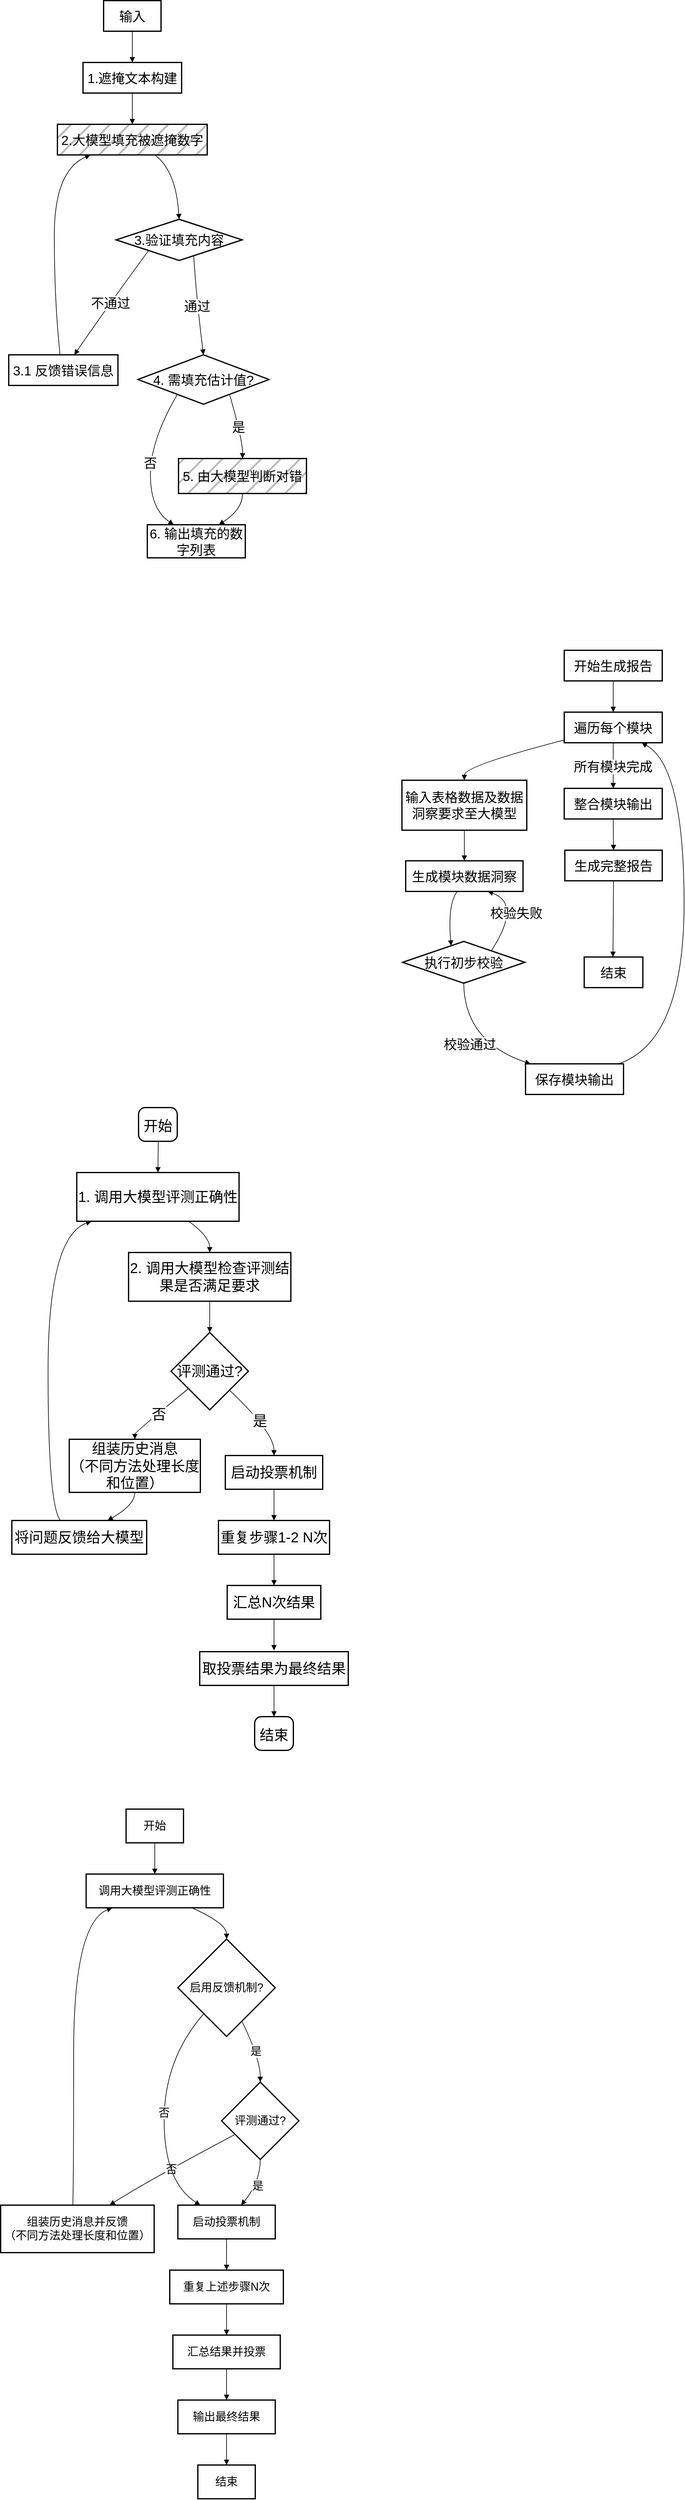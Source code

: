 <mxfile version="26.2.9">
  <diagram name="第 1 页" id="jcsu0ifiuYBYUi2_rB25">
    <mxGraphModel dx="2780" dy="1308" grid="0" gridSize="10" guides="1" tooltips="1" connect="1" arrows="1" fold="1" page="0" pageScale="1" pageWidth="827" pageHeight="1169" math="0" shadow="0">
      <root>
        <mxCell id="0" />
        <mxCell id="1" parent="0" />
        <mxCell id="IDqaXiTxqVLF_361lomE-16" value="输入" style="whiteSpace=wrap;strokeWidth=2;fontSize=21;" parent="1" vertex="1">
          <mxGeometry x="155" y="20" width="92" height="49" as="geometry" />
        </mxCell>
        <mxCell id="IDqaXiTxqVLF_361lomE-17" value="1.遮掩文本构建" style="whiteSpace=wrap;strokeWidth=2;fontSize=21;" parent="1" vertex="1">
          <mxGeometry x="122" y="119" width="158" height="49" as="geometry" />
        </mxCell>
        <mxCell id="IDqaXiTxqVLF_361lomE-18" value="2.大模型填充被遮掩数字" style="whiteSpace=wrap;strokeWidth=2;fontSize=21;fillStyle=hatch;fillColor=#BABABA;" parent="1" vertex="1">
          <mxGeometry x="81" y="218" width="240" height="49" as="geometry" />
        </mxCell>
        <mxCell id="IDqaXiTxqVLF_361lomE-19" value="3.验证填充内容" style="rhombus;strokeWidth=2;whiteSpace=wrap;fontSize=21;" parent="1" vertex="1">
          <mxGeometry x="175" y="370" width="202" height="66" as="geometry" />
        </mxCell>
        <mxCell id="IDqaXiTxqVLF_361lomE-20" value="3.1 反馈错误信息" style="whiteSpace=wrap;strokeWidth=2;fontSize=21;" parent="1" vertex="1">
          <mxGeometry x="3" y="587" width="175" height="49" as="geometry" />
        </mxCell>
        <mxCell id="IDqaXiTxqVLF_361lomE-21" value="4. 需填充估计值?" style="rhombus;strokeWidth=2;whiteSpace=wrap;fontSize=21;" parent="1" vertex="1">
          <mxGeometry x="210" y="587" width="210" height="79" as="geometry" />
        </mxCell>
        <mxCell id="IDqaXiTxqVLF_361lomE-22" value="5. 由大模型判断对错" style="whiteSpace=wrap;strokeWidth=2;fontSize=21;fillStyle=hatch;fillColor=#BABABA;" parent="1" vertex="1">
          <mxGeometry x="275" y="753" width="205" height="56" as="geometry" />
        </mxCell>
        <mxCell id="IDqaXiTxqVLF_361lomE-23" value="6. 输出填充的数字列表" style="whiteSpace=wrap;strokeWidth=2;fontSize=21;" parent="1" vertex="1">
          <mxGeometry x="225" y="859" width="157" height="53" as="geometry" />
        </mxCell>
        <mxCell id="IDqaXiTxqVLF_361lomE-25" value="" style="curved=1;startArrow=none;endArrow=block;exitX=0.5;exitY=1;entryX=0.5;entryY=0;rounded=0;fontSize=21;" parent="1" source="IDqaXiTxqVLF_361lomE-16" target="IDqaXiTxqVLF_361lomE-17" edge="1">
          <mxGeometry relative="1" as="geometry">
            <Array as="points" />
          </mxGeometry>
        </mxCell>
        <mxCell id="IDqaXiTxqVLF_361lomE-26" value="" style="curved=1;startArrow=none;endArrow=block;exitX=0.5;exitY=1;entryX=0.5;entryY=0;rounded=0;fontSize=21;" parent="1" source="IDqaXiTxqVLF_361lomE-17" target="IDqaXiTxqVLF_361lomE-18" edge="1">
          <mxGeometry relative="1" as="geometry">
            <Array as="points" />
          </mxGeometry>
        </mxCell>
        <mxCell id="IDqaXiTxqVLF_361lomE-27" value="" style="curved=1;startArrow=none;endArrow=block;exitX=0.65;exitY=1;entryX=0.5;entryY=0;rounded=0;fontSize=21;" parent="1" source="IDqaXiTxqVLF_361lomE-18" target="IDqaXiTxqVLF_361lomE-19" edge="1">
          <mxGeometry relative="1" as="geometry">
            <Array as="points">
              <mxPoint x="271" y="292" />
            </Array>
          </mxGeometry>
        </mxCell>
        <mxCell id="IDqaXiTxqVLF_361lomE-28" value="不通过" style="curved=1;startArrow=none;endArrow=block;exitX=0.03;exitY=1;entryX=0.6;entryY=0;rounded=0;fontSize=21;" parent="1" source="IDqaXiTxqVLF_361lomE-19" target="IDqaXiTxqVLF_361lomE-20" edge="1">
          <mxGeometry relative="1" as="geometry">
            <Array as="points">
              <mxPoint x="168" y="500" />
            </Array>
          </mxGeometry>
        </mxCell>
        <mxCell id="IDqaXiTxqVLF_361lomE-29" value="" style="curved=1;startArrow=none;endArrow=block;exitX=0.47;exitY=0;entryX=0.22;entryY=1;rounded=0;fontSize=21;" parent="1" source="IDqaXiTxqVLF_361lomE-20" target="IDqaXiTxqVLF_361lomE-18" edge="1">
          <mxGeometry relative="1" as="geometry">
            <Array as="points">
              <mxPoint x="76" y="500" />
              <mxPoint x="76" y="292" />
            </Array>
          </mxGeometry>
        </mxCell>
        <mxCell id="IDqaXiTxqVLF_361lomE-30" value="通过" style="curved=1;startArrow=none;endArrow=block;exitX=0.65;exitY=1;entryX=0.5;entryY=0;rounded=0;fontSize=21;" parent="1" source="IDqaXiTxqVLF_361lomE-19" target="IDqaXiTxqVLF_361lomE-21" edge="1">
          <mxGeometry relative="1" as="geometry">
            <Array as="points">
              <mxPoint x="304" y="500" />
            </Array>
          </mxGeometry>
        </mxCell>
        <mxCell id="IDqaXiTxqVLF_361lomE-31" value="是" style="curved=1;startArrow=none;endArrow=block;exitX=0.83;exitY=1;entryX=0.5;entryY=0;rounded=0;fontSize=21;" parent="1" source="IDqaXiTxqVLF_361lomE-21" target="IDqaXiTxqVLF_361lomE-22" edge="1">
          <mxGeometry relative="1" as="geometry">
            <Array as="points">
              <mxPoint x="378" y="724" />
            </Array>
          </mxGeometry>
        </mxCell>
        <mxCell id="IDqaXiTxqVLF_361lomE-32" value="" style="curved=1;startArrow=none;endArrow=block;exitX=0.5;exitY=1;entryX=0.73;entryY=0;rounded=0;fontSize=21;" parent="1" source="IDqaXiTxqVLF_361lomE-22" target="IDqaXiTxqVLF_361lomE-23" edge="1">
          <mxGeometry relative="1" as="geometry">
            <Array as="points">
              <mxPoint x="378" y="834" />
            </Array>
          </mxGeometry>
        </mxCell>
        <mxCell id="IDqaXiTxqVLF_361lomE-33" value="否" style="curved=1;startArrow=none;endArrow=block;exitX=0.17;exitY=1;entryX=0.27;entryY=0;rounded=0;fontSize=21;" parent="1" source="IDqaXiTxqVLF_361lomE-21" target="IDqaXiTxqVLF_361lomE-23" edge="1">
          <mxGeometry relative="1" as="geometry">
            <Array as="points">
              <mxPoint x="230" y="724" />
              <mxPoint x="230" y="834" />
            </Array>
          </mxGeometry>
        </mxCell>
        <mxCell id="IDqaXiTxqVLF_361lomE-35" value="开始生成报告" style="whiteSpace=wrap;strokeWidth=2;fontSize=21;" parent="1" vertex="1">
          <mxGeometry x="893" y="1060" width="157" height="49" as="geometry" />
        </mxCell>
        <mxCell id="IDqaXiTxqVLF_361lomE-36" value="遍历每个模块" style="whiteSpace=wrap;strokeWidth=2;fontSize=21;" parent="1" vertex="1">
          <mxGeometry x="893" y="1159" width="157" height="49" as="geometry" />
        </mxCell>
        <mxCell id="IDqaXiTxqVLF_361lomE-37" value="输入表格数据及数据洞察要求至大模型" style="whiteSpace=wrap;strokeWidth=2;fontSize=21;" parent="1" vertex="1">
          <mxGeometry x="633" y="1268" width="200" height="80" as="geometry" />
        </mxCell>
        <mxCell id="IDqaXiTxqVLF_361lomE-38" value="生成模块数据洞察" style="whiteSpace=wrap;strokeWidth=2;fontSize=21;" parent="1" vertex="1">
          <mxGeometry x="639" y="1397" width="188" height="49" as="geometry" />
        </mxCell>
        <mxCell id="IDqaXiTxqVLF_361lomE-39" value="执行初步校验" style="rhombus;strokeWidth=2;whiteSpace=wrap;fontSize=21;" parent="1" vertex="1">
          <mxGeometry x="634" y="1526" width="196" height="67" as="geometry" />
        </mxCell>
        <mxCell id="IDqaXiTxqVLF_361lomE-40" value="保存模块输出" style="whiteSpace=wrap;strokeWidth=2;fontSize=21;" parent="1" vertex="1">
          <mxGeometry x="831" y="1722" width="157" height="49" as="geometry" />
        </mxCell>
        <mxCell id="IDqaXiTxqVLF_361lomE-41" value="整合模块输出" style="whiteSpace=wrap;strokeWidth=2;fontSize=21;" parent="1" vertex="1">
          <mxGeometry x="893" y="1281" width="157" height="49" as="geometry" />
        </mxCell>
        <mxCell id="IDqaXiTxqVLF_361lomE-42" value="生成完整报告" style="whiteSpace=wrap;strokeWidth=2;fontSize=21;" parent="1" vertex="1">
          <mxGeometry x="894" y="1380" width="156" height="49" as="geometry" />
        </mxCell>
        <mxCell id="IDqaXiTxqVLF_361lomE-43" value="结束" style="whiteSpace=wrap;strokeWidth=2;fontSize=21;" parent="1" vertex="1">
          <mxGeometry x="925" y="1551" width="94" height="49" as="geometry" />
        </mxCell>
        <mxCell id="IDqaXiTxqVLF_361lomE-44" value="" style="curved=1;startArrow=none;endArrow=block;exitX=0.5;exitY=1;entryX=0.5;entryY=0;rounded=0;fontSize=21;" parent="1" source="IDqaXiTxqVLF_361lomE-35" target="IDqaXiTxqVLF_361lomE-36" edge="1">
          <mxGeometry relative="1" as="geometry">
            <Array as="points" />
          </mxGeometry>
        </mxCell>
        <mxCell id="IDqaXiTxqVLF_361lomE-45" value="" style="curved=1;startArrow=none;endArrow=block;exitX=0;exitY=0.91;entryX=0.5;entryY=0;rounded=0;fontSize=21;" parent="1" source="IDqaXiTxqVLF_361lomE-36" target="IDqaXiTxqVLF_361lomE-37" edge="1">
          <mxGeometry relative="1" as="geometry">
            <Array as="points">
              <mxPoint x="733" y="1245" />
            </Array>
          </mxGeometry>
        </mxCell>
        <mxCell id="IDqaXiTxqVLF_361lomE-46" value="" style="curved=1;startArrow=none;endArrow=block;exitX=0.5;exitY=1;entryX=0.5;entryY=0;rounded=0;fontSize=21;" parent="1" source="IDqaXiTxqVLF_361lomE-37" target="IDqaXiTxqVLF_361lomE-38" edge="1">
          <mxGeometry relative="1" as="geometry">
            <Array as="points" />
          </mxGeometry>
        </mxCell>
        <mxCell id="IDqaXiTxqVLF_361lomE-47" value="" style="curved=1;startArrow=none;endArrow=block;exitX=0.44;exitY=1;entryX=0.37;entryY=0;rounded=0;fontSize=21;" parent="1" source="IDqaXiTxqVLF_361lomE-38" target="IDqaXiTxqVLF_361lomE-39" edge="1">
          <mxGeometry relative="1" as="geometry">
            <Array as="points">
              <mxPoint x="706" y="1466" />
            </Array>
          </mxGeometry>
        </mxCell>
        <mxCell id="IDqaXiTxqVLF_361lomE-48" value="校验失败" style="curved=1;startArrow=none;endArrow=block;exitX=0.91;exitY=0;entryX=0.7;entryY=1;rounded=0;fontSize=21;" parent="1" source="IDqaXiTxqVLF_361lomE-39" target="IDqaXiTxqVLF_361lomE-38" edge="1">
          <mxGeometry relative="1" as="geometry">
            <Array as="points">
              <mxPoint x="825" y="1466" />
            </Array>
          </mxGeometry>
        </mxCell>
        <mxCell id="IDqaXiTxqVLF_361lomE-49" value="校验通过" style="curved=1;startArrow=none;endArrow=block;exitX=0.5;exitY=1;entryX=0.05;entryY=0;rounded=0;fontSize=21;" parent="1" source="IDqaXiTxqVLF_361lomE-39" target="IDqaXiTxqVLF_361lomE-40" edge="1">
          <mxGeometry relative="1" as="geometry">
            <Array as="points">
              <mxPoint x="733" y="1686" />
            </Array>
          </mxGeometry>
        </mxCell>
        <mxCell id="IDqaXiTxqVLF_361lomE-50" value="" style="curved=1;startArrow=none;endArrow=block;exitX=0.95;exitY=0;entryX=0.79;entryY=1;rounded=0;fontSize=21;" parent="1" source="IDqaXiTxqVLF_361lomE-40" target="IDqaXiTxqVLF_361lomE-36" edge="1">
          <mxGeometry relative="1" as="geometry">
            <Array as="points">
              <mxPoint x="1085" y="1686" />
              <mxPoint x="1085" y="1245" />
            </Array>
          </mxGeometry>
        </mxCell>
        <mxCell id="IDqaXiTxqVLF_361lomE-51" value="所有模块完成" style="curved=1;startArrow=none;endArrow=block;exitX=0.5;exitY=1;entryX=0.5;entryY=0;rounded=0;fontSize=21;" parent="1" source="IDqaXiTxqVLF_361lomE-36" target="IDqaXiTxqVLF_361lomE-41" edge="1">
          <mxGeometry relative="1" as="geometry">
            <Array as="points" />
          </mxGeometry>
        </mxCell>
        <mxCell id="IDqaXiTxqVLF_361lomE-52" value="" style="curved=1;startArrow=none;endArrow=block;exitX=0.5;exitY=1;entryX=0.5;entryY=0;rounded=0;fontSize=21;" parent="1" source="IDqaXiTxqVLF_361lomE-41" target="IDqaXiTxqVLF_361lomE-42" edge="1">
          <mxGeometry relative="1" as="geometry">
            <Array as="points" />
          </mxGeometry>
        </mxCell>
        <mxCell id="IDqaXiTxqVLF_361lomE-53" value="" style="curved=1;startArrow=none;endArrow=block;exitX=0.5;exitY=1;entryX=0.49;entryY=0;rounded=0;fontSize=21;" parent="1" source="IDqaXiTxqVLF_361lomE-42" target="IDqaXiTxqVLF_361lomE-43" edge="1">
          <mxGeometry relative="1" as="geometry">
            <Array as="points" />
          </mxGeometry>
        </mxCell>
        <mxCell id="RPZTGEcz5FUfWzpaEWH6-19" value="开始" style="rounded=1;arcSize=20;strokeWidth=2;fontSize=23;" vertex="1" parent="1">
          <mxGeometry x="211" y="1792" width="62" height="54" as="geometry" />
        </mxCell>
        <mxCell id="RPZTGEcz5FUfWzpaEWH6-20" value="1. 调用大模型评测正确性" style="whiteSpace=wrap;strokeWidth=2;fontSize=23;" vertex="1" parent="1">
          <mxGeometry x="112" y="1896" width="260" height="78" as="geometry" />
        </mxCell>
        <mxCell id="RPZTGEcz5FUfWzpaEWH6-21" value="2. 调用大模型检查评测结果是否满足要求" style="whiteSpace=wrap;strokeWidth=2;fontSize=23;" vertex="1" parent="1">
          <mxGeometry x="195" y="2024" width="260" height="78" as="geometry" />
        </mxCell>
        <mxCell id="RPZTGEcz5FUfWzpaEWH6-22" value="评测通过?" style="rhombus;strokeWidth=2;whiteSpace=wrap;fontSize=23;" vertex="1" parent="1">
          <mxGeometry x="263" y="2152" width="124" height="124" as="geometry" />
        </mxCell>
        <mxCell id="RPZTGEcz5FUfWzpaEWH6-23" value="组装历史消息&#xa;（不同方法处理长度和位置）" style="whiteSpace=wrap;strokeWidth=2;fontSize=23;" vertex="1" parent="1">
          <mxGeometry x="100" y="2323" width="210" height="85" as="geometry" />
        </mxCell>
        <mxCell id="RPZTGEcz5FUfWzpaEWH6-24" value="将问题反馈给大模型" style="whiteSpace=wrap;strokeWidth=2;fontSize=23;" vertex="1" parent="1">
          <mxGeometry x="8" y="2453" width="216" height="54" as="geometry" />
        </mxCell>
        <mxCell id="RPZTGEcz5FUfWzpaEWH6-25" value="启动投票机制" style="whiteSpace=wrap;strokeWidth=2;fontSize=23;" vertex="1" parent="1">
          <mxGeometry x="350" y="2349" width="156" height="54" as="geometry" />
        </mxCell>
        <mxCell id="RPZTGEcz5FUfWzpaEWH6-26" value="重复步骤1-2 N次" style="whiteSpace=wrap;strokeWidth=2;fontSize=23;" vertex="1" parent="1">
          <mxGeometry x="339" y="2453" width="178" height="54" as="geometry" />
        </mxCell>
        <mxCell id="RPZTGEcz5FUfWzpaEWH6-27" value="汇总N次结果" style="whiteSpace=wrap;strokeWidth=2;fontSize=23;" vertex="1" parent="1">
          <mxGeometry x="353" y="2557" width="150" height="54" as="geometry" />
        </mxCell>
        <mxCell id="RPZTGEcz5FUfWzpaEWH6-29" value="取投票结果为最终结果" style="whiteSpace=wrap;strokeWidth=2;fontSize=23;" vertex="1" parent="1">
          <mxGeometry x="309" y="2663" width="238" height="54" as="geometry" />
        </mxCell>
        <mxCell id="RPZTGEcz5FUfWzpaEWH6-30" value="结束" style="rounded=1;arcSize=20;strokeWidth=2;fontSize=23;" vertex="1" parent="1">
          <mxGeometry x="397" y="2767" width="62" height="54" as="geometry" />
        </mxCell>
        <mxCell id="RPZTGEcz5FUfWzpaEWH6-31" value="" style="curved=1;startArrow=none;endArrow=block;exitX=0.51;exitY=1;entryX=0.5;entryY=0;rounded=0;fontSize=23;" edge="1" parent="1" source="RPZTGEcz5FUfWzpaEWH6-19" target="RPZTGEcz5FUfWzpaEWH6-20">
          <mxGeometry relative="1" as="geometry">
            <Array as="points" />
          </mxGeometry>
        </mxCell>
        <mxCell id="RPZTGEcz5FUfWzpaEWH6-32" value="" style="curved=1;startArrow=none;endArrow=block;exitX=0.69;exitY=1;entryX=0.5;entryY=0;rounded=0;fontSize=23;" edge="1" parent="1" source="RPZTGEcz5FUfWzpaEWH6-20" target="RPZTGEcz5FUfWzpaEWH6-21">
          <mxGeometry relative="1" as="geometry">
            <Array as="points">
              <mxPoint x="325" y="1999" />
            </Array>
          </mxGeometry>
        </mxCell>
        <mxCell id="RPZTGEcz5FUfWzpaEWH6-33" value="" style="curved=1;startArrow=none;endArrow=block;exitX=0.5;exitY=1;entryX=0.5;entryY=0;rounded=0;fontSize=23;" edge="1" parent="1" source="RPZTGEcz5FUfWzpaEWH6-21" target="RPZTGEcz5FUfWzpaEWH6-22">
          <mxGeometry relative="1" as="geometry">
            <Array as="points" />
          </mxGeometry>
        </mxCell>
        <mxCell id="RPZTGEcz5FUfWzpaEWH6-34" value="否" style="curved=1;startArrow=none;endArrow=block;exitX=0;exitY=0.91;entryX=0.5;entryY=0;rounded=0;fontSize=23;" edge="1" parent="1" source="RPZTGEcz5FUfWzpaEWH6-22" target="RPZTGEcz5FUfWzpaEWH6-23">
          <mxGeometry relative="1" as="geometry">
            <Array as="points">
              <mxPoint x="205" y="2312" />
            </Array>
          </mxGeometry>
        </mxCell>
        <mxCell id="RPZTGEcz5FUfWzpaEWH6-35" value="" style="curved=1;startArrow=none;endArrow=block;exitX=0.5;exitY=1;entryX=0.71;entryY=0;rounded=0;fontSize=23;" edge="1" parent="1" source="RPZTGEcz5FUfWzpaEWH6-23" target="RPZTGEcz5FUfWzpaEWH6-24">
          <mxGeometry relative="1" as="geometry">
            <Array as="points">
              <mxPoint x="205" y="2428" />
            </Array>
          </mxGeometry>
        </mxCell>
        <mxCell id="RPZTGEcz5FUfWzpaEWH6-36" value="" style="curved=1;startArrow=none;endArrow=block;exitX=0.36;exitY=0;entryX=0.09;entryY=1;rounded=0;fontSize=23;" edge="1" parent="1" source="RPZTGEcz5FUfWzpaEWH6-24" target="RPZTGEcz5FUfWzpaEWH6-20">
          <mxGeometry relative="1" as="geometry">
            <Array as="points">
              <mxPoint x="66" y="2428" />
              <mxPoint x="66" y="1999" />
            </Array>
          </mxGeometry>
        </mxCell>
        <mxCell id="RPZTGEcz5FUfWzpaEWH6-37" value="是" style="curved=1;startArrow=none;endArrow=block;exitX=1;exitY=0.98;entryX=0.5;entryY=0;rounded=0;fontSize=23;" edge="1" parent="1" source="RPZTGEcz5FUfWzpaEWH6-22" target="RPZTGEcz5FUfWzpaEWH6-25">
          <mxGeometry relative="1" as="geometry">
            <Array as="points">
              <mxPoint x="428" y="2312" />
            </Array>
          </mxGeometry>
        </mxCell>
        <mxCell id="RPZTGEcz5FUfWzpaEWH6-38" value="" style="curved=1;startArrow=none;endArrow=block;exitX=0.5;exitY=1;entryX=0.5;entryY=0;rounded=0;fontSize=23;" edge="1" parent="1" source="RPZTGEcz5FUfWzpaEWH6-25" target="RPZTGEcz5FUfWzpaEWH6-26">
          <mxGeometry relative="1" as="geometry">
            <Array as="points" />
          </mxGeometry>
        </mxCell>
        <mxCell id="RPZTGEcz5FUfWzpaEWH6-39" value="" style="curved=1;startArrow=none;endArrow=block;exitX=0.5;exitY=1;entryX=0.5;entryY=0;rounded=0;fontSize=23;" edge="1" parent="1" source="RPZTGEcz5FUfWzpaEWH6-26" target="RPZTGEcz5FUfWzpaEWH6-27">
          <mxGeometry relative="1" as="geometry">
            <Array as="points" />
          </mxGeometry>
        </mxCell>
        <mxCell id="RPZTGEcz5FUfWzpaEWH6-40" value="" style="curved=1;startArrow=none;endArrow=block;exitX=0.5;exitY=1;entryX=0.5;entryY=0;rounded=0;fontSize=23;" edge="1" parent="1" source="RPZTGEcz5FUfWzpaEWH6-27">
          <mxGeometry relative="1" as="geometry">
            <Array as="points" />
            <mxPoint x="428" y="2661.0" as="targetPoint" />
          </mxGeometry>
        </mxCell>
        <mxCell id="RPZTGEcz5FUfWzpaEWH6-42" value="" style="curved=1;startArrow=none;endArrow=block;exitX=0.5;exitY=1;entryX=0.5;entryY=0;rounded=0;fontSize=23;" edge="1" parent="1" source="RPZTGEcz5FUfWzpaEWH6-29" target="RPZTGEcz5FUfWzpaEWH6-30">
          <mxGeometry relative="1" as="geometry">
            <Array as="points" />
          </mxGeometry>
        </mxCell>
        <mxCell id="RPZTGEcz5FUfWzpaEWH6-43" value="开始" style="whiteSpace=wrap;strokeWidth=2;fontSize=18;" vertex="1" parent="1">
          <mxGeometry x="191" y="2915" width="92" height="54" as="geometry" />
        </mxCell>
        <mxCell id="RPZTGEcz5FUfWzpaEWH6-44" value="调用大模型评测正确性" style="whiteSpace=wrap;strokeWidth=2;fontSize=18;" vertex="1" parent="1">
          <mxGeometry x="127" y="3019" width="220" height="54" as="geometry" />
        </mxCell>
        <mxCell id="RPZTGEcz5FUfWzpaEWH6-45" value="启用反馈机制?" style="rhombus;strokeWidth=2;whiteSpace=wrap;fontSize=18;" vertex="1" parent="1">
          <mxGeometry x="274" y="3123" width="156" height="156" as="geometry" />
        </mxCell>
        <mxCell id="RPZTGEcz5FUfWzpaEWH6-46" value="评测通过?" style="rhombus;strokeWidth=2;whiteSpace=wrap;fontSize=18;" vertex="1" parent="1">
          <mxGeometry x="344" y="3352" width="124" height="124" as="geometry" />
        </mxCell>
        <mxCell id="RPZTGEcz5FUfWzpaEWH6-47" value="组装历史消息并反馈&#xa;（不同方法处理长度和位置）" style="whiteSpace=wrap;strokeWidth=2;fontSize=18;" vertex="1" parent="1">
          <mxGeometry x="-10" y="3549" width="246" height="76" as="geometry" />
        </mxCell>
        <mxCell id="RPZTGEcz5FUfWzpaEWH6-48" value="启动投票机制" style="whiteSpace=wrap;strokeWidth=2;fontSize=18;" vertex="1" parent="1">
          <mxGeometry x="274" y="3549" width="156" height="54" as="geometry" />
        </mxCell>
        <mxCell id="RPZTGEcz5FUfWzpaEWH6-49" value="重复上述步骤N次" style="whiteSpace=wrap;strokeWidth=2;fontSize=18;" vertex="1" parent="1">
          <mxGeometry x="261" y="3653" width="182" height="54" as="geometry" />
        </mxCell>
        <mxCell id="RPZTGEcz5FUfWzpaEWH6-50" value="汇总结果并投票" style="whiteSpace=wrap;strokeWidth=2;fontSize=18;" vertex="1" parent="1">
          <mxGeometry x="266" y="3757" width="172" height="54" as="geometry" />
        </mxCell>
        <mxCell id="RPZTGEcz5FUfWzpaEWH6-51" value="输出最终结果" style="whiteSpace=wrap;strokeWidth=2;fontSize=18;" vertex="1" parent="1">
          <mxGeometry x="274" y="3861" width="156" height="54" as="geometry" />
        </mxCell>
        <mxCell id="RPZTGEcz5FUfWzpaEWH6-52" value="结束" style="whiteSpace=wrap;strokeWidth=2;fontSize=18;" vertex="1" parent="1">
          <mxGeometry x="306" y="3965" width="92" height="54" as="geometry" />
        </mxCell>
        <mxCell id="RPZTGEcz5FUfWzpaEWH6-53" value="" style="curved=1;startArrow=none;endArrow=block;exitX=0.5;exitY=1;entryX=0.5;entryY=0;rounded=0;fontSize=18;" edge="1" parent="1" source="RPZTGEcz5FUfWzpaEWH6-43" target="RPZTGEcz5FUfWzpaEWH6-44">
          <mxGeometry relative="1" as="geometry">
            <Array as="points" />
          </mxGeometry>
        </mxCell>
        <mxCell id="RPZTGEcz5FUfWzpaEWH6-54" value="" style="curved=1;startArrow=none;endArrow=block;exitX=0.77;exitY=1;entryX=0.5;entryY=0;rounded=0;fontSize=18;" edge="1" parent="1" source="RPZTGEcz5FUfWzpaEWH6-44" target="RPZTGEcz5FUfWzpaEWH6-45">
          <mxGeometry relative="1" as="geometry">
            <Array as="points">
              <mxPoint x="352" y="3098" />
            </Array>
          </mxGeometry>
        </mxCell>
        <mxCell id="RPZTGEcz5FUfWzpaEWH6-55" value="是" style="curved=1;startArrow=none;endArrow=block;exitX=0.73;exitY=1;entryX=0.5;entryY=0;rounded=0;fontSize=18;" edge="1" parent="1" source="RPZTGEcz5FUfWzpaEWH6-45" target="RPZTGEcz5FUfWzpaEWH6-46">
          <mxGeometry relative="1" as="geometry">
            <Array as="points">
              <mxPoint x="406" y="3315" />
            </Array>
          </mxGeometry>
        </mxCell>
        <mxCell id="RPZTGEcz5FUfWzpaEWH6-56" value="否" style="curved=1;startArrow=none;endArrow=block;exitX=0;exitY=0.77;entryX=0.71;entryY=0;rounded=0;fontSize=18;" edge="1" parent="1" source="RPZTGEcz5FUfWzpaEWH6-46" target="RPZTGEcz5FUfWzpaEWH6-47">
          <mxGeometry relative="1" as="geometry">
            <Array as="points">
              <mxPoint x="222" y="3512" />
            </Array>
          </mxGeometry>
        </mxCell>
        <mxCell id="RPZTGEcz5FUfWzpaEWH6-57" value="" style="curved=1;startArrow=none;endArrow=block;exitX=0.47;exitY=0;entryX=0.19;entryY=1;rounded=0;fontSize=18;" edge="1" parent="1" source="RPZTGEcz5FUfWzpaEWH6-47" target="RPZTGEcz5FUfWzpaEWH6-44">
          <mxGeometry relative="1" as="geometry">
            <Array as="points">
              <mxPoint x="107" y="3512" />
              <mxPoint x="107" y="3098" />
            </Array>
          </mxGeometry>
        </mxCell>
        <mxCell id="RPZTGEcz5FUfWzpaEWH6-58" value="是" style="curved=1;startArrow=none;endArrow=block;exitX=0.5;exitY=1;entryX=0.65;entryY=0;rounded=0;fontSize=18;" edge="1" parent="1" source="RPZTGEcz5FUfWzpaEWH6-46" target="RPZTGEcz5FUfWzpaEWH6-48">
          <mxGeometry relative="1" as="geometry">
            <Array as="points">
              <mxPoint x="406" y="3512" />
            </Array>
          </mxGeometry>
        </mxCell>
        <mxCell id="RPZTGEcz5FUfWzpaEWH6-59" value="否" style="curved=1;startArrow=none;endArrow=block;exitX=0.06;exitY=1;entryX=0.23;entryY=0;rounded=0;fontSize=18;" edge="1" parent="1" source="RPZTGEcz5FUfWzpaEWH6-45" target="RPZTGEcz5FUfWzpaEWH6-48">
          <mxGeometry relative="1" as="geometry">
            <Array as="points">
              <mxPoint x="252" y="3315" />
              <mxPoint x="252" y="3512" />
            </Array>
          </mxGeometry>
        </mxCell>
        <mxCell id="RPZTGEcz5FUfWzpaEWH6-60" value="" style="curved=1;startArrow=none;endArrow=block;exitX=0.5;exitY=1;entryX=0.5;entryY=0;rounded=0;fontSize=18;" edge="1" parent="1" source="RPZTGEcz5FUfWzpaEWH6-48" target="RPZTGEcz5FUfWzpaEWH6-49">
          <mxGeometry relative="1" as="geometry">
            <Array as="points" />
          </mxGeometry>
        </mxCell>
        <mxCell id="RPZTGEcz5FUfWzpaEWH6-61" value="" style="curved=1;startArrow=none;endArrow=block;exitX=0.5;exitY=1;entryX=0.5;entryY=0;rounded=0;fontSize=18;" edge="1" parent="1" source="RPZTGEcz5FUfWzpaEWH6-49" target="RPZTGEcz5FUfWzpaEWH6-50">
          <mxGeometry relative="1" as="geometry">
            <Array as="points" />
          </mxGeometry>
        </mxCell>
        <mxCell id="RPZTGEcz5FUfWzpaEWH6-62" value="" style="curved=1;startArrow=none;endArrow=block;exitX=0.5;exitY=1;entryX=0.5;entryY=0;rounded=0;fontSize=18;" edge="1" parent="1" source="RPZTGEcz5FUfWzpaEWH6-50" target="RPZTGEcz5FUfWzpaEWH6-51">
          <mxGeometry relative="1" as="geometry">
            <Array as="points" />
          </mxGeometry>
        </mxCell>
        <mxCell id="RPZTGEcz5FUfWzpaEWH6-63" value="" style="curved=1;startArrow=none;endArrow=block;exitX=0.5;exitY=1;entryX=0.5;entryY=0;rounded=0;fontSize=18;" edge="1" parent="1" source="RPZTGEcz5FUfWzpaEWH6-51" target="RPZTGEcz5FUfWzpaEWH6-52">
          <mxGeometry relative="1" as="geometry">
            <Array as="points" />
          </mxGeometry>
        </mxCell>
      </root>
    </mxGraphModel>
  </diagram>
</mxfile>
